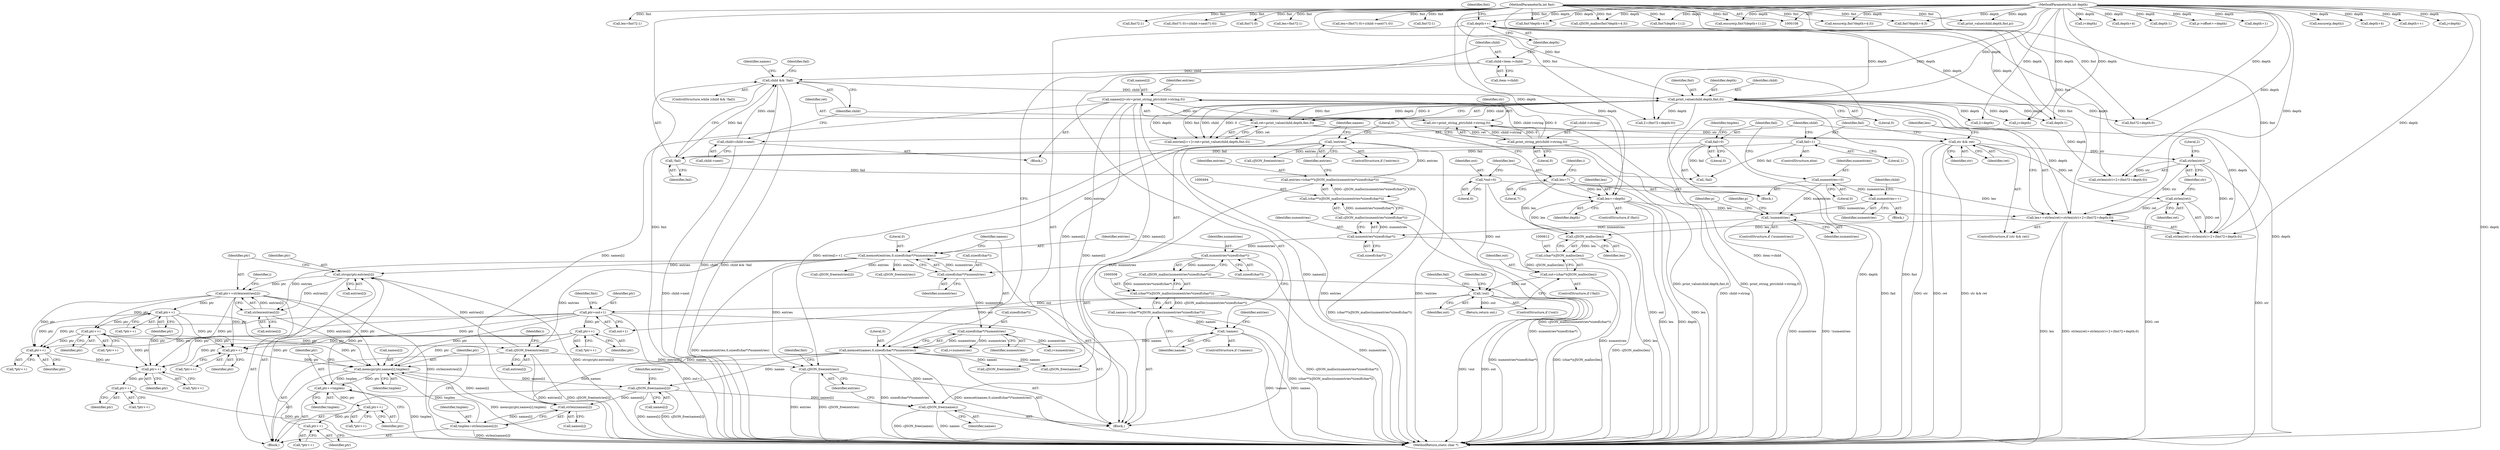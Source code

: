 digraph "0_iperf_91f2fa59e8ed80dfbf400add0164ee0e508e412a_42@API" {
"1000729" [label="(Call,strcpy(ptr,entries[i]))"];
"1000726" [label="(Call,ptr++)"];
"1000719" [label="(Call,ptr++)"];
"1000714" [label="(Call,ptr+=tmplen)"];
"1000708" [label="(Call,memcpy(ptr,names[i],tmplen))"];
"1000699" [label="(Call,ptr++)"];
"1000734" [label="(Call,ptr+=strlen(entries[i]))"];
"1000736" [label="(Call,strlen(entries[i]))"];
"1000729" [label="(Call,strcpy(ptr,entries[i]))"];
"1000766" [label="(Call,cJSON_free(entries[i]))"];
"1000522" [label="(Call,memset(entries,0,sizeof(char*)*numentries))"];
"1000501" [label="(Call,!entries)"];
"1000491" [label="(Call,entries=(char**)cJSON_malloc(numentries*sizeof(char*)))"];
"1000493" [label="(Call,(char**)cJSON_malloc(numentries*sizeof(char*)))"];
"1000495" [label="(Call,cJSON_malloc(numentries*sizeof(char*)))"];
"1000496" [label="(Call,numentries*sizeof(char*))"];
"1000167" [label="(Call,!numentries)"];
"1000159" [label="(Call,numentries++)"];
"1000145" [label="(Call,numentries=0)"];
"1000525" [label="(Call,sizeof(char*)*numentries)"];
"1000510" [label="(Call,numentries*sizeof(char*))"];
"1000660" [label="(Call,ptr=out+1)"];
"1000616" [label="(Call,!out)"];
"1000609" [label="(Call,out=(char*)cJSON_malloc(len))"];
"1000611" [label="(Call,(char*)cJSON_malloc(len))"];
"1000613" [label="(Call,cJSON_malloc(len))"];
"1000545" [label="(Call,len+=depth)"];
"1000541" [label="(Call,depth++)"];
"1000110" [label="(MethodParameterIn,int depth)"];
"1000130" [label="(Call,len=7)"];
"1000581" [label="(Call,len+=strlen(ret)+strlen(str)+2+(fmt?2+depth:0))"];
"1000584" [label="(Call,strlen(ret))"];
"1000578" [label="(Call,str && ret)"];
"1000558" [label="(Call,str=print_string_ptr(child->string,0))"];
"1000560" [label="(Call,print_string_ptr(child->string,0))"];
"1000570" [label="(Call,ret=print_value(child,depth,fmt,0))"];
"1000572" [label="(Call,print_value(child,depth,fmt,0))"];
"1000549" [label="(Call,child && !fail)"];
"1000601" [label="(Call,child=child->next)"];
"1000536" [label="(Call,child=item->child)"];
"1000551" [label="(Call,!fail)"];
"1000598" [label="(Call,fail=1)"];
"1000149" [label="(Call,fail=0)"];
"1000111" [label="(MethodParameterIn,int fmt)"];
"1000587" [label="(Call,strlen(str))"];
"1000123" [label="(Call,*out=0)"];
"1000669" [label="(Call,ptr++)"];
"1000748" [label="(Call,ptr++)"];
"1000755" [label="(Call,ptr++)"];
"1000529" [label="(Call,memset(names,0,sizeof(char*)*numentries))"];
"1000515" [label="(Call,!names)"];
"1000505" [label="(Call,names=(char**)cJSON_malloc(numentries*sizeof(char*)))"];
"1000507" [label="(Call,(char**)cJSON_malloc(numentries*sizeof(char*)))"];
"1000509" [label="(Call,cJSON_malloc(numentries*sizeof(char*)))"];
"1000532" [label="(Call,sizeof(char*)*numentries)"];
"1000704" [label="(Call,strlen(names[i]))"];
"1000554" [label="(Call,names[i]=str=print_string_ptr(child->string,0))"];
"1000762" [label="(Call,cJSON_free(names[i]))"];
"1000702" [label="(Call,tmplen=strlen(names[i]))"];
"1000772" [label="(Call,cJSON_free(entries))"];
"1000770" [label="(Call,cJSON_free(names))"];
"1000789" [label="(Call,ptr++)"];
"1000794" [label="(Call,ptr++)"];
"1000799" [label="(Call,ptr++)"];
"1000572" [label="(Call,print_value(child,depth,fmt,0))"];
"1000509" [label="(Call,cJSON_malloc(numentries*sizeof(char*)))"];
"1000242" [label="(Identifier,p)"];
"1000714" [label="(Call,ptr+=tmplen)"];
"1000564" [label="(Literal,0)"];
"1000385" [label="(Call,len=(fmt?1:0)+(child->next?1:0))"];
"1000315" [label="(Call,j<depth)"];
"1000646" [label="(Call,cJSON_free(entries[i]))"];
"1000151" [label="(Literal,0)"];
"1000522" [label="(Call,memset(entries,0,sizeof(char*)*numentries))"];
"1000610" [label="(Identifier,out)"];
"1000530" [label="(Identifier,names)"];
"1000652" [label="(Call,cJSON_free(entries))"];
"1000498" [label="(Call,sizeof(char*))"];
"1000661" [label="(Identifier,ptr)"];
"1000729" [label="(Call,strcpy(ptr,entries[i]))"];
"1000505" [label="(Call,names=(char**)cJSON_malloc(numentries*sizeof(char*)))"];
"1000219" [label="(Call,i<depth)"];
"1000609" [label="(Call,out=(char*)cJSON_malloc(len))"];
"1000747" [label="(Call,*ptr++)"];
"1000591" [label="(Call,fmt?2+depth:0)"];
"1000548" [label="(ControlStructure,while (child && !fail))"];
"1000726" [label="(Call,ptr++)"];
"1000146" [label="(Identifier,numentries)"];
"1000124" [label="(Identifier,out)"];
"1000511" [label="(Identifier,numentries)"];
"1000178" [label="(Call,depth+4)"];
"1000608" [label="(Identifier,fail)"];
"1000573" [label="(Identifier,child)"];
"1000162" [label="(Identifier,child)"];
"1000541" [label="(Call,depth++)"];
"1000514" [label="(ControlStructure,if (!names))"];
"1000587" [label="(Call,strlen(str))"];
"1000578" [label="(Call,str && ret)"];
"1000762" [label="(Call,cJSON_free(names[i]))"];
"1000154" [label="(Identifier,tmplen)"];
"1000537" [label="(Identifier,child)"];
"1000533" [label="(Call,sizeof(char*))"];
"1000585" [label="(Identifier,ret)"];
"1000176" [label="(Call,fmt?depth+4:3)"];
"1000463" [label="(Call,depth-1)"];
"1000510" [label="(Call,numentries*sizeof(char*))"];
"1000132" [label="(Literal,7)"];
"1000571" [label="(Identifier,ret)"];
"1000145" [label="(Call,numentries=0)"];
"1000669" [label="(Call,ptr++)"];
"1000800" [label="(Identifier,ptr)"];
"1000793" [label="(Call,*ptr++)"];
"1000709" [label="(Identifier,ptr)"];
"1000581" [label="(Call,len+=strlen(ret)+strlen(str)+2+(fmt?2+depth:0))"];
"1000123" [label="(Call,*out=0)"];
"1000685" [label="(Block,)"];
"1000772" [label="(Call,cJSON_free(entries))"];
"1000325" [label="(Call,p->offset+=depth)"];
"1000755" [label="(Call,ptr++)"];
"1000512" [label="(Call,sizeof(char*))"];
"1000734" [label="(Call,ptr+=strlen(entries[i]))"];
"1000597" [label="(ControlStructure,else)"];
"1000766" [label="(Call,cJSON_free(entries[i]))"];
"1000495" [label="(Call,cJSON_malloc(numentries*sizeof(char*)))"];
"1000617" [label="(Identifier,out)"];
"1000593" [label="(Call,2+depth)"];
"1000799" [label="(Call,ptr++)"];
"1000700" [label="(Identifier,ptr)"];
"1000446" [label="(Call,depth+1)"];
"1000603" [label="(Call,child->next)"];
"1000167" [label="(Call,!numentries)"];
"1000496" [label="(Call,numentries*sizeof(char*))"];
"1000171" [label="(Identifier,p)"];
"1000251" [label="(Call,fmt?2:1)"];
"1000719" [label="(Call,ptr++)"];
"1000546" [label="(Identifier,len)"];
"1000650" [label="(Call,cJSON_free(names))"];
"1000160" [label="(Identifier,numentries)"];
"1000542" [label="(Identifier,depth)"];
"1000492" [label="(Identifier,entries)"];
"1000575" [label="(Identifier,fmt)"];
"1000341" [label="(Call,len=fmt?2:1)"];
"1000544" [label="(Identifier,fmt)"];
"1000588" [label="(Identifier,str)"];
"1000168" [label="(Identifier,numentries)"];
"1000725" [label="(Call,*ptr++)"];
"1000149" [label="(Call,fail=0)"];
"1000619" [label="(Identifier,fail)"];
"1000702" [label="(Call,tmplen=strlen(names[i]))"];
"1000547" [label="(Identifier,depth)"];
"1000614" [label="(Identifier,len)"];
"1000343" [label="(Call,fmt?2:1)"];
"1000558" [label="(Call,str=print_string_ptr(child->string,0))"];
"1000731" [label="(Call,entries[i])"];
"1000748" [label="(Call,ptr++)"];
"1000607" [label="(Call,!fail)"];
"1000703" [label="(Identifier,tmplen)"];
"1000670" [label="(Identifier,ptr)"];
"1000802" [label="(Return,return out;)"];
"1000523" [label="(Identifier,entries)"];
"1000789" [label="(Call,ptr++)"];
"1000794" [label="(Call,ptr++)"];
"1000444" [label="(Call,fmt?(depth+1):2)"];
"1000497" [label="(Identifier,numentries)"];
"1000387" [label="(Call,(fmt?1:0)+(child->next?1:0))"];
"1000490" [label="(Block,)"];
"1000586" [label="(Call,strlen(str)+2+(fmt?2+depth:0))"];
"1000491" [label="(Call,entries=(char**)cJSON_malloc(numentries*sizeof(char*)))"];
"1000710" [label="(Call,names[i])"];
"1000737" [label="(Call,entries[i])"];
"1000763" [label="(Call,names[i])"];
"1000771" [label="(Identifier,names)"];
"1000730" [label="(Identifier,ptr)"];
"1000749" [label="(Identifier,ptr)"];
"1000804" [label="(MethodReturn,static char *)"];
"1000602" [label="(Identifier,child)"];
"1000767" [label="(Call,entries[i])"];
"1000622" [label="(Identifier,fail)"];
"1000130" [label="(Call,len=7)"];
"1000666" [label="(Identifier,fmt)"];
"1000531" [label="(Literal,0)"];
"1000545" [label="(Call,len+=depth)"];
"1000249" [label="(Call,len=fmt?2:1)"];
"1000600" [label="(Literal,1)"];
"1000303" [label="(Call,ensure(p,depth))"];
"1000553" [label="(Block,)"];
"1000111" [label="(MethodParameterIn,int fmt)"];
"1000529" [label="(Call,memset(names,0,sizeof(char*)*numentries))"];
"1000110" [label="(MethodParameterIn,int depth)"];
"1000742" [label="(Identifier,i)"];
"1000535" [label="(Identifier,numentries)"];
"1000190" [label="(Call,depth+4)"];
"1000574" [label="(Identifier,depth)"];
"1000538" [label="(Call,item->child)"];
"1000536" [label="(Call,child=item->child)"];
"1000147" [label="(Literal,0)"];
"1000795" [label="(Identifier,ptr)"];
"1000611" [label="(Call,(char*)cJSON_malloc(len))"];
"1000131" [label="(Identifier,len)"];
"1000554" [label="(Call,names[i]=str=print_string_ptr(child->string,0))"];
"1000567" [label="(Identifier,entries)"];
"1000560" [label="(Call,print_string_ptr(child->string,0))"];
"1000699" [label="(Call,ptr++)"];
"1000532" [label="(Call,sizeof(char*)*numentries)"];
"1000549" [label="(Call,child && !fail)"];
"1000613" [label="(Call,cJSON_malloc(len))"];
"1000773" [label="(Identifier,entries)"];
"1000713" [label="(Identifier,tmplen)"];
"1000692" [label="(Call,j<depth)"];
"1000507" [label="(Call,(char**)cJSON_malloc(numentries*sizeof(char*)))"];
"1000525" [label="(Call,sizeof(char*)*numentries)"];
"1000704" [label="(Call,strlen(names[i]))"];
"1000715" [label="(Identifier,ptr)"];
"1000174" [label="(Call,ensure(p,fmt?depth+4:3))"];
"1000684" [label="(Identifier,i)"];
"1000524" [label="(Literal,0)"];
"1000516" [label="(Identifier,names)"];
"1000768" [label="(Identifier,entries)"];
"1000705" [label="(Call,names[i])"];
"1000150" [label="(Identifier,fail)"];
"1000601" [label="(Call,child=child->next)"];
"1000708" [label="(Call,memcpy(ptr,names[i],tmplen))"];
"1000662" [label="(Call,out+1)"];
"1000158" [label="(Block,)"];
"1000543" [label="(ControlStructure,if (fmt))"];
"1000579" [label="(Identifier,str)"];
"1000756" [label="(Identifier,ptr)"];
"1000582" [label="(Identifier,len)"];
"1000515" [label="(Call,!names)"];
"1000519" [label="(Identifier,entries)"];
"1000680" [label="(Call,i<numentries)"];
"1000166" [label="(ControlStructure,if (!numentries))"];
"1000388" [label="(Call,fmt?1:0)"];
"1000188" [label="(Call,fmt?depth+4:3)"];
"1000559" [label="(Identifier,str)"];
"1000374" [label="(Call,print_value(child,depth,fmt,p))"];
"1000526" [label="(Call,sizeof(char*))"];
"1000500" [label="(ControlStructure,if (!entries))"];
"1000570" [label="(Call,ret=print_value(child,depth,fmt,0))"];
"1000718" [label="(Call,*ptr++)"];
"1000798" [label="(Call,*ptr++)"];
"1000577" [label="(ControlStructure,if (str && ret))"];
"1000552" [label="(Identifier,fail)"];
"1000576" [label="(Literal,0)"];
"1000584" [label="(Call,strlen(ret))"];
"1000628" [label="(Call,i<numentries)"];
"1000727" [label="(Identifier,ptr)"];
"1000660" [label="(Call,ptr=out+1)"];
"1000518" [label="(Call,cJSON_free(entries))"];
"1000502" [label="(Identifier,entries)"];
"1000565" [label="(Call,entries[i++]=ret=print_value(child,depth,fmt,0))"];
"1000775" [label="(Identifier,fmt)"];
"1000698" [label="(Call,*ptr++)"];
"1000504" [label="(Literal,0)"];
"1000113" [label="(Block,)"];
"1000716" [label="(Identifier,tmplen)"];
"1000616" [label="(Call,!out)"];
"1000735" [label="(Identifier,ptr)"];
"1000589" [label="(Call,2+(fmt?2+depth:0))"];
"1000135" [label="(Identifier,i)"];
"1000754" [label="(Call,*ptr++)"];
"1000561" [label="(Call,child->string)"];
"1000501" [label="(Call,!entries)"];
"1000782" [label="(Call,depth-1)"];
"1000556" [label="(Identifier,names)"];
"1000159" [label="(Call,numentries++)"];
"1000187" [label="(Call,cJSON_malloc(fmt?depth+4:3))"];
"1000125" [label="(Literal,0)"];
"1000506" [label="(Identifier,names)"];
"1000293" [label="(Call,depth++)"];
"1000638" [label="(Call,cJSON_free(names[i]))"];
"1000580" [label="(Identifier,ret)"];
"1000790" [label="(Identifier,ptr)"];
"1000551" [label="(Call,!fail)"];
"1000493" [label="(Call,(char**)cJSON_malloc(numentries*sizeof(char*)))"];
"1000528" [label="(Identifier,numentries)"];
"1000788" [label="(Call,*ptr++)"];
"1000550" [label="(Identifier,child)"];
"1000598" [label="(Call,fail=1)"];
"1000599" [label="(Identifier,fail)"];
"1000736" [label="(Call,strlen(entries[i]))"];
"1000668" [label="(Call,*ptr++)"];
"1000606" [label="(ControlStructure,if (!fail))"];
"1000442" [label="(Call,ensure(p,fmt?(depth+1):2))"];
"1000615" [label="(ControlStructure,if (!out))"];
"1000770" [label="(Call,cJSON_free(names))"];
"1000583" [label="(Call,strlen(ret)+strlen(str)+2+(fmt?2+depth:0))"];
"1000590" [label="(Literal,2)"];
"1000555" [label="(Call,names[i])"];
"1000720" [label="(Identifier,ptr)"];
"1000729" -> "1000685"  [label="AST: "];
"1000729" -> "1000731"  [label="CFG: "];
"1000730" -> "1000729"  [label="AST: "];
"1000731" -> "1000729"  [label="AST: "];
"1000735" -> "1000729"  [label="CFG: "];
"1000729" -> "1000804"  [label="DDG: strcpy(ptr,entries[i])"];
"1000726" -> "1000729"  [label="DDG: ptr"];
"1000719" -> "1000729"  [label="DDG: ptr"];
"1000766" -> "1000729"  [label="DDG: entries[i]"];
"1000522" -> "1000729"  [label="DDG: entries"];
"1000729" -> "1000734"  [label="DDG: ptr"];
"1000729" -> "1000736"  [label="DDG: entries[i]"];
"1000726" -> "1000725"  [label="AST: "];
"1000726" -> "1000727"  [label="CFG: "];
"1000727" -> "1000726"  [label="AST: "];
"1000725" -> "1000726"  [label="CFG: "];
"1000719" -> "1000726"  [label="DDG: ptr"];
"1000719" -> "1000718"  [label="AST: "];
"1000719" -> "1000720"  [label="CFG: "];
"1000720" -> "1000719"  [label="AST: "];
"1000718" -> "1000719"  [label="CFG: "];
"1000714" -> "1000719"  [label="DDG: ptr"];
"1000714" -> "1000685"  [label="AST: "];
"1000714" -> "1000716"  [label="CFG: "];
"1000715" -> "1000714"  [label="AST: "];
"1000716" -> "1000714"  [label="AST: "];
"1000720" -> "1000714"  [label="CFG: "];
"1000714" -> "1000804"  [label="DDG: tmplen"];
"1000708" -> "1000714"  [label="DDG: tmplen"];
"1000708" -> "1000714"  [label="DDG: ptr"];
"1000708" -> "1000685"  [label="AST: "];
"1000708" -> "1000713"  [label="CFG: "];
"1000709" -> "1000708"  [label="AST: "];
"1000710" -> "1000708"  [label="AST: "];
"1000713" -> "1000708"  [label="AST: "];
"1000715" -> "1000708"  [label="CFG: "];
"1000708" -> "1000804"  [label="DDG: memcpy(ptr,names[i],tmplen)"];
"1000699" -> "1000708"  [label="DDG: ptr"];
"1000734" -> "1000708"  [label="DDG: ptr"];
"1000660" -> "1000708"  [label="DDG: ptr"];
"1000669" -> "1000708"  [label="DDG: ptr"];
"1000748" -> "1000708"  [label="DDG: ptr"];
"1000755" -> "1000708"  [label="DDG: ptr"];
"1000529" -> "1000708"  [label="DDG: names"];
"1000704" -> "1000708"  [label="DDG: names[i]"];
"1000702" -> "1000708"  [label="DDG: tmplen"];
"1000708" -> "1000762"  [label="DDG: names[i]"];
"1000699" -> "1000698"  [label="AST: "];
"1000699" -> "1000700"  [label="CFG: "];
"1000700" -> "1000699"  [label="AST: "];
"1000698" -> "1000699"  [label="CFG: "];
"1000734" -> "1000699"  [label="DDG: ptr"];
"1000660" -> "1000699"  [label="DDG: ptr"];
"1000669" -> "1000699"  [label="DDG: ptr"];
"1000748" -> "1000699"  [label="DDG: ptr"];
"1000755" -> "1000699"  [label="DDG: ptr"];
"1000734" -> "1000685"  [label="AST: "];
"1000734" -> "1000736"  [label="CFG: "];
"1000735" -> "1000734"  [label="AST: "];
"1000736" -> "1000734"  [label="AST: "];
"1000742" -> "1000734"  [label="CFG: "];
"1000734" -> "1000804"  [label="DDG: strlen(entries[i])"];
"1000736" -> "1000734"  [label="DDG: entries[i]"];
"1000734" -> "1000748"  [label="DDG: ptr"];
"1000734" -> "1000755"  [label="DDG: ptr"];
"1000734" -> "1000789"  [label="DDG: ptr"];
"1000734" -> "1000794"  [label="DDG: ptr"];
"1000736" -> "1000737"  [label="CFG: "];
"1000737" -> "1000736"  [label="AST: "];
"1000522" -> "1000736"  [label="DDG: entries"];
"1000736" -> "1000766"  [label="DDG: entries[i]"];
"1000766" -> "1000685"  [label="AST: "];
"1000766" -> "1000767"  [label="CFG: "];
"1000767" -> "1000766"  [label="AST: "];
"1000684" -> "1000766"  [label="CFG: "];
"1000766" -> "1000804"  [label="DDG: entries[i]"];
"1000766" -> "1000804"  [label="DDG: cJSON_free(entries[i])"];
"1000522" -> "1000766"  [label="DDG: entries"];
"1000766" -> "1000772"  [label="DDG: entries[i]"];
"1000522" -> "1000490"  [label="AST: "];
"1000522" -> "1000525"  [label="CFG: "];
"1000523" -> "1000522"  [label="AST: "];
"1000524" -> "1000522"  [label="AST: "];
"1000525" -> "1000522"  [label="AST: "];
"1000530" -> "1000522"  [label="CFG: "];
"1000522" -> "1000804"  [label="DDG: memset(entries,0,sizeof(char*)*numentries)"];
"1000501" -> "1000522"  [label="DDG: entries"];
"1000525" -> "1000522"  [label="DDG: numentries"];
"1000522" -> "1000646"  [label="DDG: entries"];
"1000522" -> "1000652"  [label="DDG: entries"];
"1000522" -> "1000772"  [label="DDG: entries"];
"1000501" -> "1000500"  [label="AST: "];
"1000501" -> "1000502"  [label="CFG: "];
"1000502" -> "1000501"  [label="AST: "];
"1000504" -> "1000501"  [label="CFG: "];
"1000506" -> "1000501"  [label="CFG: "];
"1000501" -> "1000804"  [label="DDG: entries"];
"1000501" -> "1000804"  [label="DDG: !entries"];
"1000491" -> "1000501"  [label="DDG: entries"];
"1000501" -> "1000518"  [label="DDG: entries"];
"1000491" -> "1000490"  [label="AST: "];
"1000491" -> "1000493"  [label="CFG: "];
"1000492" -> "1000491"  [label="AST: "];
"1000493" -> "1000491"  [label="AST: "];
"1000502" -> "1000491"  [label="CFG: "];
"1000491" -> "1000804"  [label="DDG: (char**)cJSON_malloc(numentries*sizeof(char*))"];
"1000493" -> "1000491"  [label="DDG: cJSON_malloc(numentries*sizeof(char*))"];
"1000493" -> "1000495"  [label="CFG: "];
"1000494" -> "1000493"  [label="AST: "];
"1000495" -> "1000493"  [label="AST: "];
"1000493" -> "1000804"  [label="DDG: cJSON_malloc(numentries*sizeof(char*))"];
"1000495" -> "1000493"  [label="DDG: numentries*sizeof(char*)"];
"1000495" -> "1000496"  [label="CFG: "];
"1000496" -> "1000495"  [label="AST: "];
"1000495" -> "1000804"  [label="DDG: numentries*sizeof(char*)"];
"1000496" -> "1000495"  [label="DDG: numentries"];
"1000496" -> "1000498"  [label="CFG: "];
"1000497" -> "1000496"  [label="AST: "];
"1000498" -> "1000496"  [label="AST: "];
"1000496" -> "1000804"  [label="DDG: numentries"];
"1000167" -> "1000496"  [label="DDG: numentries"];
"1000496" -> "1000510"  [label="DDG: numentries"];
"1000167" -> "1000166"  [label="AST: "];
"1000167" -> "1000168"  [label="CFG: "];
"1000168" -> "1000167"  [label="AST: "];
"1000171" -> "1000167"  [label="CFG: "];
"1000242" -> "1000167"  [label="CFG: "];
"1000167" -> "1000804"  [label="DDG: numentries"];
"1000167" -> "1000804"  [label="DDG: !numentries"];
"1000159" -> "1000167"  [label="DDG: numentries"];
"1000145" -> "1000167"  [label="DDG: numentries"];
"1000159" -> "1000158"  [label="AST: "];
"1000159" -> "1000160"  [label="CFG: "];
"1000160" -> "1000159"  [label="AST: "];
"1000162" -> "1000159"  [label="CFG: "];
"1000145" -> "1000159"  [label="DDG: numentries"];
"1000145" -> "1000113"  [label="AST: "];
"1000145" -> "1000147"  [label="CFG: "];
"1000146" -> "1000145"  [label="AST: "];
"1000147" -> "1000145"  [label="AST: "];
"1000150" -> "1000145"  [label="CFG: "];
"1000525" -> "1000528"  [label="CFG: "];
"1000526" -> "1000525"  [label="AST: "];
"1000528" -> "1000525"  [label="AST: "];
"1000510" -> "1000525"  [label="DDG: numentries"];
"1000525" -> "1000532"  [label="DDG: numentries"];
"1000510" -> "1000509"  [label="AST: "];
"1000510" -> "1000512"  [label="CFG: "];
"1000511" -> "1000510"  [label="AST: "];
"1000512" -> "1000510"  [label="AST: "];
"1000509" -> "1000510"  [label="CFG: "];
"1000510" -> "1000804"  [label="DDG: numentries"];
"1000510" -> "1000509"  [label="DDG: numentries"];
"1000660" -> "1000490"  [label="AST: "];
"1000660" -> "1000662"  [label="CFG: "];
"1000661" -> "1000660"  [label="AST: "];
"1000662" -> "1000660"  [label="AST: "];
"1000666" -> "1000660"  [label="CFG: "];
"1000660" -> "1000804"  [label="DDG: out+1"];
"1000616" -> "1000660"  [label="DDG: out"];
"1000660" -> "1000669"  [label="DDG: ptr"];
"1000660" -> "1000789"  [label="DDG: ptr"];
"1000660" -> "1000794"  [label="DDG: ptr"];
"1000616" -> "1000615"  [label="AST: "];
"1000616" -> "1000617"  [label="CFG: "];
"1000617" -> "1000616"  [label="AST: "];
"1000619" -> "1000616"  [label="CFG: "];
"1000622" -> "1000616"  [label="CFG: "];
"1000616" -> "1000804"  [label="DDG: out"];
"1000616" -> "1000804"  [label="DDG: !out"];
"1000609" -> "1000616"  [label="DDG: out"];
"1000123" -> "1000616"  [label="DDG: out"];
"1000616" -> "1000662"  [label="DDG: out"];
"1000616" -> "1000802"  [label="DDG: out"];
"1000609" -> "1000606"  [label="AST: "];
"1000609" -> "1000611"  [label="CFG: "];
"1000610" -> "1000609"  [label="AST: "];
"1000611" -> "1000609"  [label="AST: "];
"1000617" -> "1000609"  [label="CFG: "];
"1000609" -> "1000804"  [label="DDG: (char*)cJSON_malloc(len)"];
"1000611" -> "1000609"  [label="DDG: cJSON_malloc(len)"];
"1000611" -> "1000613"  [label="CFG: "];
"1000612" -> "1000611"  [label="AST: "];
"1000613" -> "1000611"  [label="AST: "];
"1000611" -> "1000804"  [label="DDG: cJSON_malloc(len)"];
"1000613" -> "1000611"  [label="DDG: len"];
"1000613" -> "1000614"  [label="CFG: "];
"1000614" -> "1000613"  [label="AST: "];
"1000613" -> "1000804"  [label="DDG: len"];
"1000545" -> "1000613"  [label="DDG: len"];
"1000581" -> "1000613"  [label="DDG: len"];
"1000130" -> "1000613"  [label="DDG: len"];
"1000545" -> "1000543"  [label="AST: "];
"1000545" -> "1000547"  [label="CFG: "];
"1000546" -> "1000545"  [label="AST: "];
"1000547" -> "1000545"  [label="AST: "];
"1000550" -> "1000545"  [label="CFG: "];
"1000545" -> "1000804"  [label="DDG: len"];
"1000545" -> "1000804"  [label="DDG: depth"];
"1000541" -> "1000545"  [label="DDG: depth"];
"1000110" -> "1000545"  [label="DDG: depth"];
"1000130" -> "1000545"  [label="DDG: len"];
"1000545" -> "1000581"  [label="DDG: len"];
"1000541" -> "1000490"  [label="AST: "];
"1000541" -> "1000542"  [label="CFG: "];
"1000542" -> "1000541"  [label="AST: "];
"1000544" -> "1000541"  [label="CFG: "];
"1000541" -> "1000804"  [label="DDG: depth"];
"1000110" -> "1000541"  [label="DDG: depth"];
"1000541" -> "1000572"  [label="DDG: depth"];
"1000541" -> "1000692"  [label="DDG: depth"];
"1000541" -> "1000782"  [label="DDG: depth"];
"1000110" -> "1000108"  [label="AST: "];
"1000110" -> "1000804"  [label="DDG: depth"];
"1000110" -> "1000174"  [label="DDG: depth"];
"1000110" -> "1000176"  [label="DDG: depth"];
"1000110" -> "1000178"  [label="DDG: depth"];
"1000110" -> "1000187"  [label="DDG: depth"];
"1000110" -> "1000188"  [label="DDG: depth"];
"1000110" -> "1000190"  [label="DDG: depth"];
"1000110" -> "1000219"  [label="DDG: depth"];
"1000110" -> "1000293"  [label="DDG: depth"];
"1000110" -> "1000303"  [label="DDG: depth"];
"1000110" -> "1000315"  [label="DDG: depth"];
"1000110" -> "1000325"  [label="DDG: depth"];
"1000110" -> "1000374"  [label="DDG: depth"];
"1000110" -> "1000442"  [label="DDG: depth"];
"1000110" -> "1000444"  [label="DDG: depth"];
"1000110" -> "1000446"  [label="DDG: depth"];
"1000110" -> "1000463"  [label="DDG: depth"];
"1000110" -> "1000572"  [label="DDG: depth"];
"1000110" -> "1000581"  [label="DDG: depth"];
"1000110" -> "1000583"  [label="DDG: depth"];
"1000110" -> "1000586"  [label="DDG: depth"];
"1000110" -> "1000589"  [label="DDG: depth"];
"1000110" -> "1000591"  [label="DDG: depth"];
"1000110" -> "1000593"  [label="DDG: depth"];
"1000110" -> "1000692"  [label="DDG: depth"];
"1000110" -> "1000782"  [label="DDG: depth"];
"1000130" -> "1000113"  [label="AST: "];
"1000130" -> "1000132"  [label="CFG: "];
"1000131" -> "1000130"  [label="AST: "];
"1000132" -> "1000130"  [label="AST: "];
"1000135" -> "1000130"  [label="CFG: "];
"1000130" -> "1000804"  [label="DDG: len"];
"1000130" -> "1000581"  [label="DDG: len"];
"1000581" -> "1000577"  [label="AST: "];
"1000581" -> "1000583"  [label="CFG: "];
"1000582" -> "1000581"  [label="AST: "];
"1000583" -> "1000581"  [label="AST: "];
"1000602" -> "1000581"  [label="CFG: "];
"1000581" -> "1000804"  [label="DDG: strlen(ret)+strlen(str)+2+(fmt?2+depth:0)"];
"1000581" -> "1000804"  [label="DDG: len"];
"1000584" -> "1000581"  [label="DDG: ret"];
"1000587" -> "1000581"  [label="DDG: str"];
"1000111" -> "1000581"  [label="DDG: fmt"];
"1000572" -> "1000581"  [label="DDG: depth"];
"1000584" -> "1000583"  [label="AST: "];
"1000584" -> "1000585"  [label="CFG: "];
"1000585" -> "1000584"  [label="AST: "];
"1000588" -> "1000584"  [label="CFG: "];
"1000584" -> "1000804"  [label="DDG: ret"];
"1000584" -> "1000583"  [label="DDG: ret"];
"1000578" -> "1000584"  [label="DDG: ret"];
"1000578" -> "1000577"  [label="AST: "];
"1000578" -> "1000579"  [label="CFG: "];
"1000578" -> "1000580"  [label="CFG: "];
"1000579" -> "1000578"  [label="AST: "];
"1000580" -> "1000578"  [label="AST: "];
"1000582" -> "1000578"  [label="CFG: "];
"1000599" -> "1000578"  [label="CFG: "];
"1000578" -> "1000804"  [label="DDG: str"];
"1000578" -> "1000804"  [label="DDG: ret"];
"1000578" -> "1000804"  [label="DDG: str && ret"];
"1000558" -> "1000578"  [label="DDG: str"];
"1000570" -> "1000578"  [label="DDG: ret"];
"1000578" -> "1000587"  [label="DDG: str"];
"1000558" -> "1000554"  [label="AST: "];
"1000558" -> "1000560"  [label="CFG: "];
"1000559" -> "1000558"  [label="AST: "];
"1000560" -> "1000558"  [label="AST: "];
"1000554" -> "1000558"  [label="CFG: "];
"1000558" -> "1000804"  [label="DDG: print_string_ptr(child->string,0)"];
"1000558" -> "1000554"  [label="DDG: str"];
"1000560" -> "1000558"  [label="DDG: child->string"];
"1000560" -> "1000558"  [label="DDG: 0"];
"1000560" -> "1000564"  [label="CFG: "];
"1000561" -> "1000560"  [label="AST: "];
"1000564" -> "1000560"  [label="AST: "];
"1000560" -> "1000804"  [label="DDG: child->string"];
"1000560" -> "1000554"  [label="DDG: child->string"];
"1000560" -> "1000554"  [label="DDG: 0"];
"1000570" -> "1000565"  [label="AST: "];
"1000570" -> "1000572"  [label="CFG: "];
"1000571" -> "1000570"  [label="AST: "];
"1000572" -> "1000570"  [label="AST: "];
"1000565" -> "1000570"  [label="CFG: "];
"1000570" -> "1000804"  [label="DDG: print_value(child,depth,fmt,0)"];
"1000570" -> "1000565"  [label="DDG: ret"];
"1000572" -> "1000570"  [label="DDG: child"];
"1000572" -> "1000570"  [label="DDG: depth"];
"1000572" -> "1000570"  [label="DDG: fmt"];
"1000572" -> "1000570"  [label="DDG: 0"];
"1000572" -> "1000576"  [label="CFG: "];
"1000573" -> "1000572"  [label="AST: "];
"1000574" -> "1000572"  [label="AST: "];
"1000575" -> "1000572"  [label="AST: "];
"1000576" -> "1000572"  [label="AST: "];
"1000572" -> "1000804"  [label="DDG: fmt"];
"1000572" -> "1000804"  [label="DDG: depth"];
"1000572" -> "1000565"  [label="DDG: child"];
"1000572" -> "1000565"  [label="DDG: depth"];
"1000572" -> "1000565"  [label="DDG: fmt"];
"1000572" -> "1000565"  [label="DDG: 0"];
"1000549" -> "1000572"  [label="DDG: child"];
"1000111" -> "1000572"  [label="DDG: fmt"];
"1000572" -> "1000583"  [label="DDG: depth"];
"1000572" -> "1000586"  [label="DDG: depth"];
"1000572" -> "1000589"  [label="DDG: depth"];
"1000572" -> "1000591"  [label="DDG: depth"];
"1000572" -> "1000593"  [label="DDG: depth"];
"1000572" -> "1000692"  [label="DDG: depth"];
"1000572" -> "1000782"  [label="DDG: depth"];
"1000549" -> "1000548"  [label="AST: "];
"1000549" -> "1000550"  [label="CFG: "];
"1000549" -> "1000551"  [label="CFG: "];
"1000550" -> "1000549"  [label="AST: "];
"1000551" -> "1000549"  [label="AST: "];
"1000556" -> "1000549"  [label="CFG: "];
"1000608" -> "1000549"  [label="CFG: "];
"1000549" -> "1000804"  [label="DDG: child"];
"1000549" -> "1000804"  [label="DDG: child && !fail"];
"1000601" -> "1000549"  [label="DDG: child"];
"1000536" -> "1000549"  [label="DDG: child"];
"1000551" -> "1000549"  [label="DDG: fail"];
"1000601" -> "1000553"  [label="AST: "];
"1000601" -> "1000603"  [label="CFG: "];
"1000602" -> "1000601"  [label="AST: "];
"1000603" -> "1000601"  [label="AST: "];
"1000550" -> "1000601"  [label="CFG: "];
"1000601" -> "1000804"  [label="DDG: child->next"];
"1000536" -> "1000490"  [label="AST: "];
"1000536" -> "1000538"  [label="CFG: "];
"1000537" -> "1000536"  [label="AST: "];
"1000538" -> "1000536"  [label="AST: "];
"1000542" -> "1000536"  [label="CFG: "];
"1000536" -> "1000804"  [label="DDG: item->child"];
"1000551" -> "1000552"  [label="CFG: "];
"1000552" -> "1000551"  [label="AST: "];
"1000598" -> "1000551"  [label="DDG: fail"];
"1000149" -> "1000551"  [label="DDG: fail"];
"1000551" -> "1000607"  [label="DDG: fail"];
"1000598" -> "1000597"  [label="AST: "];
"1000598" -> "1000600"  [label="CFG: "];
"1000599" -> "1000598"  [label="AST: "];
"1000600" -> "1000598"  [label="AST: "];
"1000602" -> "1000598"  [label="CFG: "];
"1000598" -> "1000607"  [label="DDG: fail"];
"1000149" -> "1000113"  [label="AST: "];
"1000149" -> "1000151"  [label="CFG: "];
"1000150" -> "1000149"  [label="AST: "];
"1000151" -> "1000149"  [label="AST: "];
"1000154" -> "1000149"  [label="CFG: "];
"1000149" -> "1000804"  [label="DDG: fail"];
"1000149" -> "1000607"  [label="DDG: fail"];
"1000111" -> "1000108"  [label="AST: "];
"1000111" -> "1000804"  [label="DDG: fmt"];
"1000111" -> "1000174"  [label="DDG: fmt"];
"1000111" -> "1000176"  [label="DDG: fmt"];
"1000111" -> "1000187"  [label="DDG: fmt"];
"1000111" -> "1000188"  [label="DDG: fmt"];
"1000111" -> "1000249"  [label="DDG: fmt"];
"1000111" -> "1000251"  [label="DDG: fmt"];
"1000111" -> "1000341"  [label="DDG: fmt"];
"1000111" -> "1000343"  [label="DDG: fmt"];
"1000111" -> "1000374"  [label="DDG: fmt"];
"1000111" -> "1000385"  [label="DDG: fmt"];
"1000111" -> "1000387"  [label="DDG: fmt"];
"1000111" -> "1000388"  [label="DDG: fmt"];
"1000111" -> "1000442"  [label="DDG: fmt"];
"1000111" -> "1000444"  [label="DDG: fmt"];
"1000111" -> "1000583"  [label="DDG: fmt"];
"1000111" -> "1000586"  [label="DDG: fmt"];
"1000111" -> "1000589"  [label="DDG: fmt"];
"1000111" -> "1000591"  [label="DDG: fmt"];
"1000587" -> "1000586"  [label="AST: "];
"1000587" -> "1000588"  [label="CFG: "];
"1000588" -> "1000587"  [label="AST: "];
"1000590" -> "1000587"  [label="CFG: "];
"1000587" -> "1000804"  [label="DDG: str"];
"1000587" -> "1000583"  [label="DDG: str"];
"1000587" -> "1000586"  [label="DDG: str"];
"1000123" -> "1000113"  [label="AST: "];
"1000123" -> "1000125"  [label="CFG: "];
"1000124" -> "1000123"  [label="AST: "];
"1000125" -> "1000123"  [label="AST: "];
"1000131" -> "1000123"  [label="CFG: "];
"1000123" -> "1000804"  [label="DDG: out"];
"1000669" -> "1000668"  [label="AST: "];
"1000669" -> "1000670"  [label="CFG: "];
"1000670" -> "1000669"  [label="AST: "];
"1000668" -> "1000669"  [label="CFG: "];
"1000669" -> "1000789"  [label="DDG: ptr"];
"1000669" -> "1000794"  [label="DDG: ptr"];
"1000748" -> "1000747"  [label="AST: "];
"1000748" -> "1000749"  [label="CFG: "];
"1000749" -> "1000748"  [label="AST: "];
"1000747" -> "1000748"  [label="CFG: "];
"1000748" -> "1000755"  [label="DDG: ptr"];
"1000748" -> "1000789"  [label="DDG: ptr"];
"1000748" -> "1000794"  [label="DDG: ptr"];
"1000755" -> "1000754"  [label="AST: "];
"1000755" -> "1000756"  [label="CFG: "];
"1000756" -> "1000755"  [label="AST: "];
"1000754" -> "1000755"  [label="CFG: "];
"1000755" -> "1000789"  [label="DDG: ptr"];
"1000755" -> "1000794"  [label="DDG: ptr"];
"1000529" -> "1000490"  [label="AST: "];
"1000529" -> "1000532"  [label="CFG: "];
"1000530" -> "1000529"  [label="AST: "];
"1000531" -> "1000529"  [label="AST: "];
"1000532" -> "1000529"  [label="AST: "];
"1000537" -> "1000529"  [label="CFG: "];
"1000529" -> "1000804"  [label="DDG: memset(names,0,sizeof(char*)*numentries)"];
"1000529" -> "1000804"  [label="DDG: sizeof(char*)*numentries"];
"1000515" -> "1000529"  [label="DDG: names"];
"1000532" -> "1000529"  [label="DDG: numentries"];
"1000529" -> "1000638"  [label="DDG: names"];
"1000529" -> "1000650"  [label="DDG: names"];
"1000529" -> "1000704"  [label="DDG: names"];
"1000529" -> "1000762"  [label="DDG: names"];
"1000529" -> "1000770"  [label="DDG: names"];
"1000515" -> "1000514"  [label="AST: "];
"1000515" -> "1000516"  [label="CFG: "];
"1000516" -> "1000515"  [label="AST: "];
"1000519" -> "1000515"  [label="CFG: "];
"1000523" -> "1000515"  [label="CFG: "];
"1000515" -> "1000804"  [label="DDG: !names"];
"1000515" -> "1000804"  [label="DDG: names"];
"1000505" -> "1000515"  [label="DDG: names"];
"1000505" -> "1000490"  [label="AST: "];
"1000505" -> "1000507"  [label="CFG: "];
"1000506" -> "1000505"  [label="AST: "];
"1000507" -> "1000505"  [label="AST: "];
"1000516" -> "1000505"  [label="CFG: "];
"1000505" -> "1000804"  [label="DDG: (char**)cJSON_malloc(numentries*sizeof(char*))"];
"1000507" -> "1000505"  [label="DDG: cJSON_malloc(numentries*sizeof(char*))"];
"1000507" -> "1000509"  [label="CFG: "];
"1000508" -> "1000507"  [label="AST: "];
"1000509" -> "1000507"  [label="AST: "];
"1000507" -> "1000804"  [label="DDG: cJSON_malloc(numentries*sizeof(char*))"];
"1000509" -> "1000507"  [label="DDG: numentries*sizeof(char*)"];
"1000509" -> "1000804"  [label="DDG: numentries*sizeof(char*)"];
"1000532" -> "1000535"  [label="CFG: "];
"1000533" -> "1000532"  [label="AST: "];
"1000535" -> "1000532"  [label="AST: "];
"1000532" -> "1000628"  [label="DDG: numentries"];
"1000532" -> "1000680"  [label="DDG: numentries"];
"1000704" -> "1000702"  [label="AST: "];
"1000704" -> "1000705"  [label="CFG: "];
"1000705" -> "1000704"  [label="AST: "];
"1000702" -> "1000704"  [label="CFG: "];
"1000704" -> "1000702"  [label="DDG: names[i]"];
"1000554" -> "1000704"  [label="DDG: names[i]"];
"1000762" -> "1000704"  [label="DDG: names[i]"];
"1000554" -> "1000553"  [label="AST: "];
"1000555" -> "1000554"  [label="AST: "];
"1000567" -> "1000554"  [label="CFG: "];
"1000554" -> "1000804"  [label="DDG: names[i]"];
"1000554" -> "1000638"  [label="DDG: names[i]"];
"1000554" -> "1000650"  [label="DDG: names[i]"];
"1000554" -> "1000770"  [label="DDG: names[i]"];
"1000762" -> "1000685"  [label="AST: "];
"1000762" -> "1000763"  [label="CFG: "];
"1000763" -> "1000762"  [label="AST: "];
"1000768" -> "1000762"  [label="CFG: "];
"1000762" -> "1000804"  [label="DDG: cJSON_free(names[i])"];
"1000762" -> "1000804"  [label="DDG: names[i]"];
"1000762" -> "1000770"  [label="DDG: names[i]"];
"1000702" -> "1000685"  [label="AST: "];
"1000703" -> "1000702"  [label="AST: "];
"1000709" -> "1000702"  [label="CFG: "];
"1000702" -> "1000804"  [label="DDG: strlen(names[i])"];
"1000772" -> "1000490"  [label="AST: "];
"1000772" -> "1000773"  [label="CFG: "];
"1000773" -> "1000772"  [label="AST: "];
"1000775" -> "1000772"  [label="CFG: "];
"1000772" -> "1000804"  [label="DDG: entries"];
"1000772" -> "1000804"  [label="DDG: cJSON_free(entries)"];
"1000565" -> "1000772"  [label="DDG: entries[i++]"];
"1000770" -> "1000490"  [label="AST: "];
"1000770" -> "1000771"  [label="CFG: "];
"1000771" -> "1000770"  [label="AST: "];
"1000773" -> "1000770"  [label="CFG: "];
"1000770" -> "1000804"  [label="DDG: cJSON_free(names)"];
"1000770" -> "1000804"  [label="DDG: names"];
"1000789" -> "1000788"  [label="AST: "];
"1000789" -> "1000790"  [label="CFG: "];
"1000790" -> "1000789"  [label="AST: "];
"1000788" -> "1000789"  [label="CFG: "];
"1000789" -> "1000794"  [label="DDG: ptr"];
"1000794" -> "1000793"  [label="AST: "];
"1000794" -> "1000795"  [label="CFG: "];
"1000795" -> "1000794"  [label="AST: "];
"1000793" -> "1000794"  [label="CFG: "];
"1000794" -> "1000799"  [label="DDG: ptr"];
"1000799" -> "1000798"  [label="AST: "];
"1000799" -> "1000800"  [label="CFG: "];
"1000800" -> "1000799"  [label="AST: "];
"1000798" -> "1000799"  [label="CFG: "];
"1000799" -> "1000804"  [label="DDG: ptr"];
}
